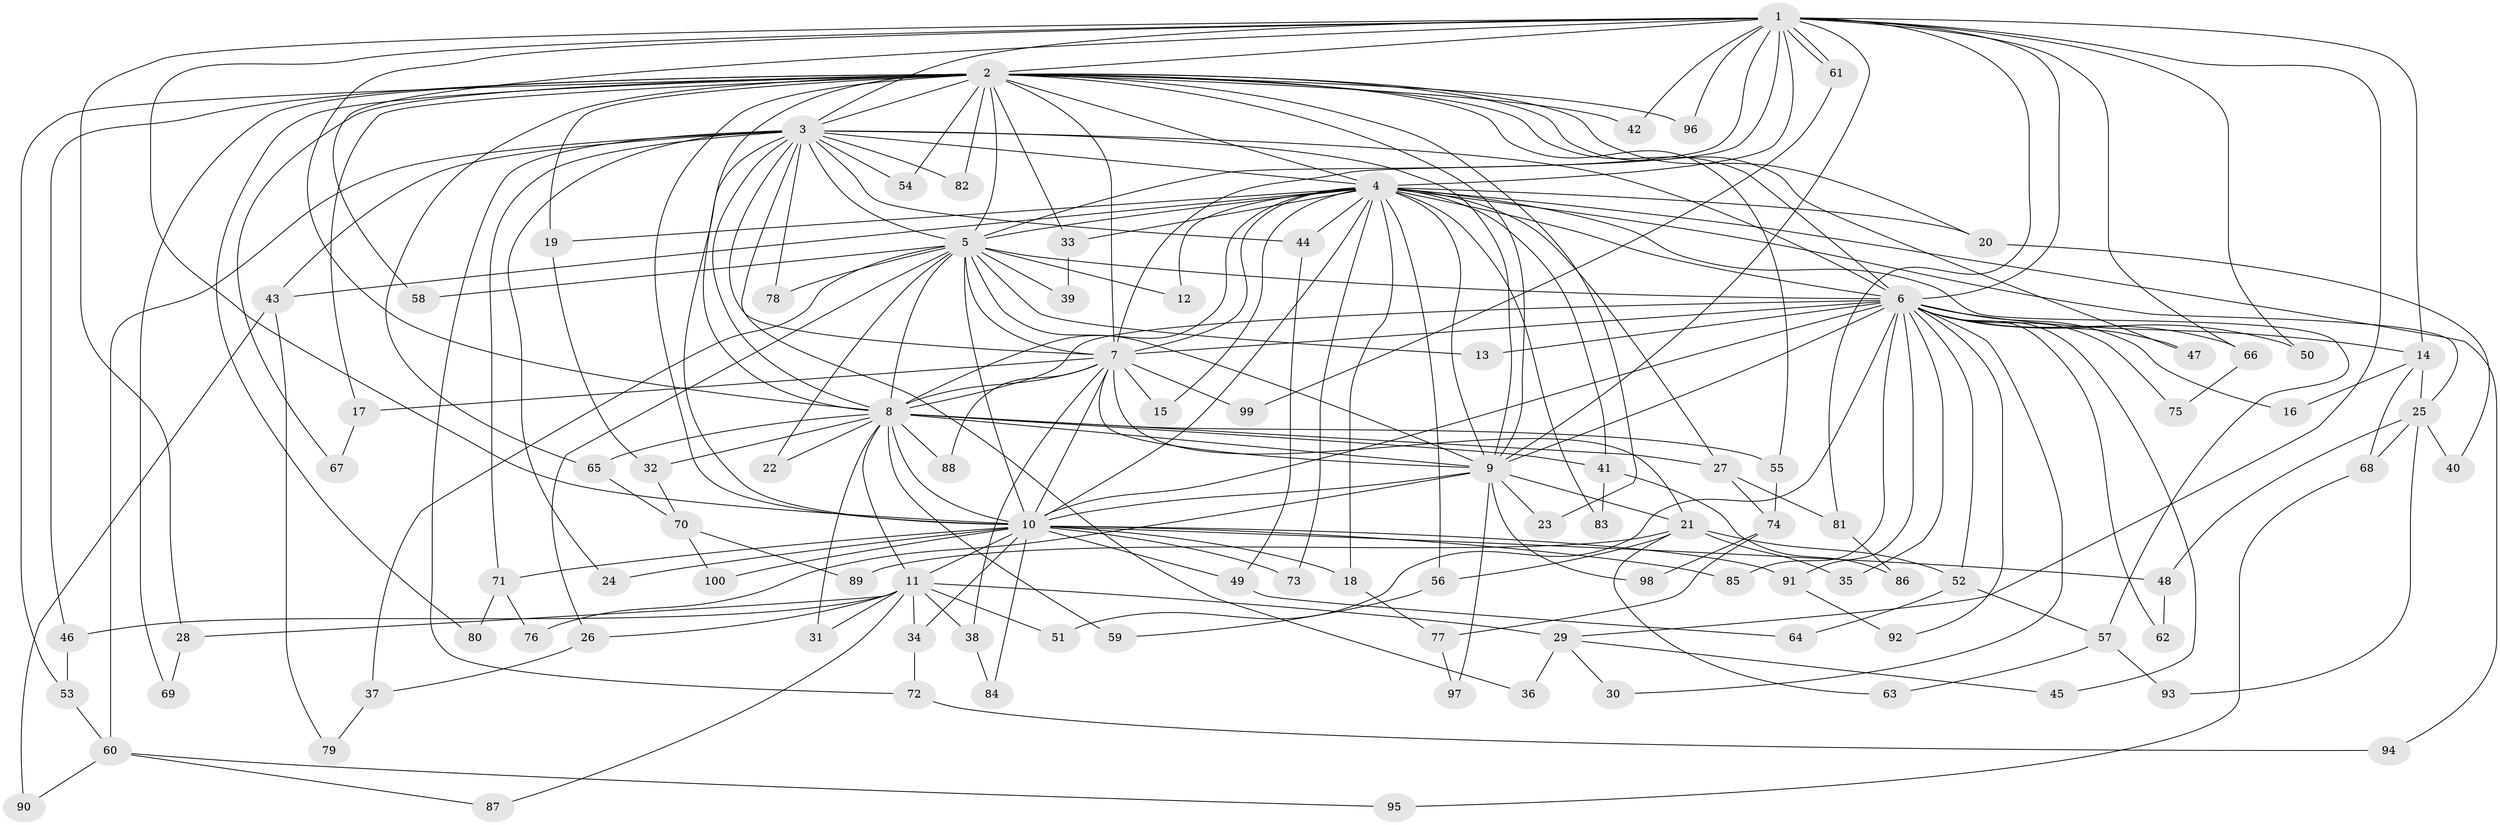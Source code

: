 // Generated by graph-tools (version 1.1) at 2025/14/03/09/25 04:14:09]
// undirected, 100 vertices, 225 edges
graph export_dot {
graph [start="1"]
  node [color=gray90,style=filled];
  1;
  2;
  3;
  4;
  5;
  6;
  7;
  8;
  9;
  10;
  11;
  12;
  13;
  14;
  15;
  16;
  17;
  18;
  19;
  20;
  21;
  22;
  23;
  24;
  25;
  26;
  27;
  28;
  29;
  30;
  31;
  32;
  33;
  34;
  35;
  36;
  37;
  38;
  39;
  40;
  41;
  42;
  43;
  44;
  45;
  46;
  47;
  48;
  49;
  50;
  51;
  52;
  53;
  54;
  55;
  56;
  57;
  58;
  59;
  60;
  61;
  62;
  63;
  64;
  65;
  66;
  67;
  68;
  69;
  70;
  71;
  72;
  73;
  74;
  75;
  76;
  77;
  78;
  79;
  80;
  81;
  82;
  83;
  84;
  85;
  86;
  87;
  88;
  89;
  90;
  91;
  92;
  93;
  94;
  95;
  96;
  97;
  98;
  99;
  100;
  1 -- 2;
  1 -- 3;
  1 -- 4;
  1 -- 5;
  1 -- 6;
  1 -- 7;
  1 -- 8;
  1 -- 9;
  1 -- 10;
  1 -- 14;
  1 -- 28;
  1 -- 29;
  1 -- 42;
  1 -- 50;
  1 -- 58;
  1 -- 61;
  1 -- 61;
  1 -- 66;
  1 -- 81;
  1 -- 96;
  2 -- 3;
  2 -- 4;
  2 -- 5;
  2 -- 6;
  2 -- 7;
  2 -- 8;
  2 -- 9;
  2 -- 10;
  2 -- 17;
  2 -- 19;
  2 -- 20;
  2 -- 23;
  2 -- 33;
  2 -- 42;
  2 -- 46;
  2 -- 47;
  2 -- 53;
  2 -- 54;
  2 -- 55;
  2 -- 65;
  2 -- 67;
  2 -- 69;
  2 -- 80;
  2 -- 82;
  2 -- 96;
  3 -- 4;
  3 -- 5;
  3 -- 6;
  3 -- 7;
  3 -- 8;
  3 -- 9;
  3 -- 10;
  3 -- 24;
  3 -- 36;
  3 -- 43;
  3 -- 44;
  3 -- 54;
  3 -- 60;
  3 -- 71;
  3 -- 72;
  3 -- 78;
  3 -- 82;
  4 -- 5;
  4 -- 6;
  4 -- 7;
  4 -- 8;
  4 -- 9;
  4 -- 10;
  4 -- 12;
  4 -- 15;
  4 -- 18;
  4 -- 19;
  4 -- 20;
  4 -- 25;
  4 -- 27;
  4 -- 33;
  4 -- 41;
  4 -- 43;
  4 -- 44;
  4 -- 56;
  4 -- 57;
  4 -- 73;
  4 -- 83;
  4 -- 94;
  5 -- 6;
  5 -- 7;
  5 -- 8;
  5 -- 9;
  5 -- 10;
  5 -- 12;
  5 -- 13;
  5 -- 22;
  5 -- 26;
  5 -- 37;
  5 -- 39;
  5 -- 58;
  5 -- 78;
  6 -- 7;
  6 -- 8;
  6 -- 9;
  6 -- 10;
  6 -- 13;
  6 -- 14;
  6 -- 16;
  6 -- 30;
  6 -- 35;
  6 -- 45;
  6 -- 47;
  6 -- 50;
  6 -- 51;
  6 -- 52;
  6 -- 62;
  6 -- 66;
  6 -- 75;
  6 -- 85;
  6 -- 91;
  6 -- 92;
  7 -- 8;
  7 -- 9;
  7 -- 10;
  7 -- 15;
  7 -- 17;
  7 -- 21;
  7 -- 38;
  7 -- 88;
  7 -- 99;
  8 -- 9;
  8 -- 10;
  8 -- 11;
  8 -- 22;
  8 -- 27;
  8 -- 31;
  8 -- 32;
  8 -- 41;
  8 -- 55;
  8 -- 59;
  8 -- 65;
  8 -- 88;
  9 -- 10;
  9 -- 21;
  9 -- 23;
  9 -- 76;
  9 -- 97;
  9 -- 98;
  10 -- 11;
  10 -- 18;
  10 -- 24;
  10 -- 34;
  10 -- 48;
  10 -- 49;
  10 -- 71;
  10 -- 73;
  10 -- 84;
  10 -- 85;
  10 -- 91;
  10 -- 100;
  11 -- 26;
  11 -- 28;
  11 -- 29;
  11 -- 31;
  11 -- 34;
  11 -- 38;
  11 -- 46;
  11 -- 51;
  11 -- 87;
  14 -- 16;
  14 -- 25;
  14 -- 68;
  17 -- 67;
  18 -- 77;
  19 -- 32;
  20 -- 40;
  21 -- 35;
  21 -- 52;
  21 -- 56;
  21 -- 63;
  21 -- 89;
  25 -- 40;
  25 -- 48;
  25 -- 68;
  25 -- 93;
  26 -- 37;
  27 -- 74;
  27 -- 81;
  28 -- 69;
  29 -- 30;
  29 -- 36;
  29 -- 45;
  32 -- 70;
  33 -- 39;
  34 -- 72;
  37 -- 79;
  38 -- 84;
  41 -- 83;
  41 -- 86;
  43 -- 79;
  43 -- 90;
  44 -- 49;
  46 -- 53;
  48 -- 62;
  49 -- 64;
  52 -- 57;
  52 -- 64;
  53 -- 60;
  55 -- 74;
  56 -- 59;
  57 -- 63;
  57 -- 93;
  60 -- 87;
  60 -- 90;
  60 -- 95;
  61 -- 99;
  65 -- 70;
  66 -- 75;
  68 -- 95;
  70 -- 89;
  70 -- 100;
  71 -- 76;
  71 -- 80;
  72 -- 94;
  74 -- 77;
  74 -- 98;
  77 -- 97;
  81 -- 86;
  91 -- 92;
}
